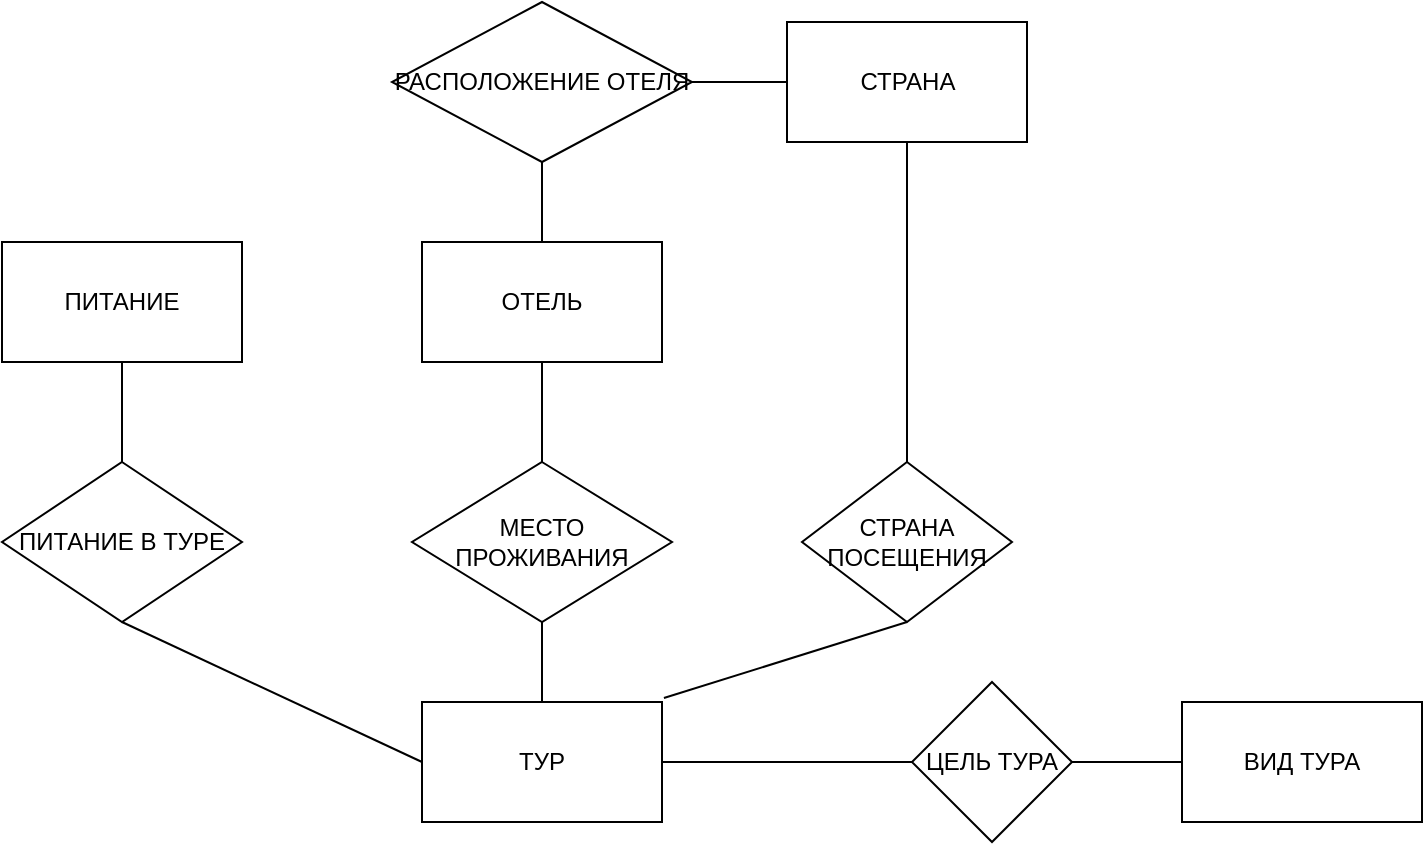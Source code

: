 <mxfile version="12.1.3" pages="1"><diagram id="nCkJkp92wMYN5X4pbz59" name="Page-1"><mxGraphModel dx="1408" dy="536" grid="1" gridSize="10" guides="1" tooltips="1" connect="1" arrows="1" fold="1" page="1" pageScale="1" pageWidth="827" pageHeight="1169" math="0" shadow="0"><root><mxCell id="0"/><mxCell id="1" parent="0"/><mxCell id="i1TEP-UAgcvGurtjbiIK-17" style="rounded=0;orthogonalLoop=1;jettySize=auto;html=1;entryX=0.5;entryY=0;entryDx=0;entryDy=0;endArrow=none;endFill=0;" edge="1" parent="1" source="i1TEP-UAgcvGurtjbiIK-1" target="i1TEP-UAgcvGurtjbiIK-11"><mxGeometry relative="1" as="geometry"/></mxCell><mxCell id="i1TEP-UAgcvGurtjbiIK-23" style="rounded=0;orthogonalLoop=1;jettySize=auto;html=1;entryX=1;entryY=0.5;entryDx=0;entryDy=0;endArrow=none;endFill=0;exitX=0;exitY=0.5;exitDx=0;exitDy=0;" edge="1" parent="1" source="i1TEP-UAgcvGurtjbiIK-1" target="i1TEP-UAgcvGurtjbiIK-18"><mxGeometry relative="1" as="geometry"/></mxCell><mxCell id="i1TEP-UAgcvGurtjbiIK-1" value="СТРАНА" style="rounded=0;whiteSpace=wrap;html=1;" vertex="1" parent="1"><mxGeometry x="492.5" y="160" width="120" height="60" as="geometry"/></mxCell><mxCell id="i1TEP-UAgcvGurtjbiIK-3" value="ВИД ТУРА" style="rounded=0;whiteSpace=wrap;html=1;" vertex="1" parent="1"><mxGeometry x="690" y="500" width="120" height="60" as="geometry"/></mxCell><mxCell id="i1TEP-UAgcvGurtjbiIK-5" value="ОТЕЛЬ" style="rounded=0;whiteSpace=wrap;html=1;" vertex="1" parent="1"><mxGeometry x="310" y="270" width="120" height="60" as="geometry"/></mxCell><mxCell id="i1TEP-UAgcvGurtjbiIK-36" style="edgeStyle=none;rounded=0;orthogonalLoop=1;jettySize=auto;html=1;exitX=0.5;exitY=1;exitDx=0;exitDy=0;entryX=0.5;entryY=0;entryDx=0;entryDy=0;endArrow=none;endFill=0;" edge="1" parent="1" source="i1TEP-UAgcvGurtjbiIK-7" target="i1TEP-UAgcvGurtjbiIK-33"><mxGeometry relative="1" as="geometry"/></mxCell><mxCell id="i1TEP-UAgcvGurtjbiIK-7" value="ПИТАНИЕ" style="rounded=0;whiteSpace=wrap;html=1;" vertex="1" parent="1"><mxGeometry x="100" y="270" width="120" height="60" as="geometry"/></mxCell><mxCell id="i1TEP-UAgcvGurtjbiIK-32" style="rounded=0;orthogonalLoop=1;jettySize=auto;html=1;endArrow=none;endFill=0;entryX=1.008;entryY=-0.033;entryDx=0;entryDy=0;exitX=0.5;exitY=1;exitDx=0;exitDy=0;entryPerimeter=0;" edge="1" parent="1" source="i1TEP-UAgcvGurtjbiIK-11" target="i1TEP-UAgcvGurtjbiIK-16"><mxGeometry relative="1" as="geometry"><mxPoint x="510" y="515" as="targetPoint"/></mxGeometry></mxCell><mxCell id="i1TEP-UAgcvGurtjbiIK-11" value="СТРАНА ПОСЕЩЕНИЯ" style="rhombus;whiteSpace=wrap;html=1;" vertex="1" parent="1"><mxGeometry x="500" y="380" width="105" height="80" as="geometry"/></mxCell><mxCell id="i1TEP-UAgcvGurtjbiIK-16" value="ТУР" style="rounded=0;whiteSpace=wrap;html=1;" vertex="1" parent="1"><mxGeometry x="310" y="500" width="120" height="60" as="geometry"/></mxCell><mxCell id="i1TEP-UAgcvGurtjbiIK-24" style="edgeStyle=orthogonalEdgeStyle;rounded=0;orthogonalLoop=1;jettySize=auto;html=1;entryX=0.5;entryY=0;entryDx=0;entryDy=0;endArrow=none;endFill=0;" edge="1" parent="1" source="i1TEP-UAgcvGurtjbiIK-18" target="i1TEP-UAgcvGurtjbiIK-5"><mxGeometry relative="1" as="geometry"/></mxCell><mxCell id="i1TEP-UAgcvGurtjbiIK-18" value="РАСПОЛОЖЕНИЕ ОТЕЛЯ" style="rhombus;whiteSpace=wrap;html=1;" vertex="1" parent="1"><mxGeometry x="295" y="150" width="150" height="80" as="geometry"/></mxCell><mxCell id="i1TEP-UAgcvGurtjbiIK-26" style="edgeStyle=orthogonalEdgeStyle;rounded=0;orthogonalLoop=1;jettySize=auto;html=1;entryX=0;entryY=0.5;entryDx=0;entryDy=0;endArrow=none;endFill=0;" edge="1" parent="1" source="i1TEP-UAgcvGurtjbiIK-25" target="i1TEP-UAgcvGurtjbiIK-3"><mxGeometry relative="1" as="geometry"/></mxCell><mxCell id="i1TEP-UAgcvGurtjbiIK-27" style="edgeStyle=orthogonalEdgeStyle;rounded=0;orthogonalLoop=1;jettySize=auto;html=1;entryX=1;entryY=0.5;entryDx=0;entryDy=0;endArrow=none;endFill=0;" edge="1" parent="1" source="i1TEP-UAgcvGurtjbiIK-25" target="i1TEP-UAgcvGurtjbiIK-16"><mxGeometry relative="1" as="geometry"><Array as="points"><mxPoint x="600" y="530"/><mxPoint x="600" y="530"/></Array></mxGeometry></mxCell><mxCell id="i1TEP-UAgcvGurtjbiIK-25" value="ЦЕЛЬ ТУРА" style="rhombus;whiteSpace=wrap;html=1;" vertex="1" parent="1"><mxGeometry x="555" y="490" width="80" height="80" as="geometry"/></mxCell><mxCell id="i1TEP-UAgcvGurtjbiIK-29" style="rounded=0;orthogonalLoop=1;jettySize=auto;html=1;entryX=0.5;entryY=0;entryDx=0;entryDy=0;endArrow=none;endFill=0;exitX=0.5;exitY=1;exitDx=0;exitDy=0;" edge="1" parent="1" source="i1TEP-UAgcvGurtjbiIK-28" target="i1TEP-UAgcvGurtjbiIK-16"><mxGeometry relative="1" as="geometry"/></mxCell><mxCell id="i1TEP-UAgcvGurtjbiIK-30" style="edgeStyle=orthogonalEdgeStyle;rounded=0;orthogonalLoop=1;jettySize=auto;html=1;endArrow=none;endFill=0;" edge="1" parent="1" source="i1TEP-UAgcvGurtjbiIK-28" target="i1TEP-UAgcvGurtjbiIK-5"><mxGeometry relative="1" as="geometry"/></mxCell><mxCell id="i1TEP-UAgcvGurtjbiIK-28" value="МЕСТО ПРОЖИВАНИЯ" style="rhombus;whiteSpace=wrap;html=1;" vertex="1" parent="1"><mxGeometry x="305" y="380" width="130" height="80" as="geometry"/></mxCell><mxCell id="i1TEP-UAgcvGurtjbiIK-35" style="edgeStyle=none;rounded=0;orthogonalLoop=1;jettySize=auto;html=1;exitX=0.5;exitY=1;exitDx=0;exitDy=0;entryX=0;entryY=0.5;entryDx=0;entryDy=0;endArrow=none;endFill=0;" edge="1" parent="1" source="i1TEP-UAgcvGurtjbiIK-33" target="i1TEP-UAgcvGurtjbiIK-16"><mxGeometry relative="1" as="geometry"/></mxCell><mxCell id="i1TEP-UAgcvGurtjbiIK-33" value="ПИТАНИЕ В ТУРЕ" style="rhombus;whiteSpace=wrap;html=1;" vertex="1" parent="1"><mxGeometry x="100" y="380" width="120" height="80" as="geometry"/></mxCell></root></mxGraphModel></diagram></mxfile>